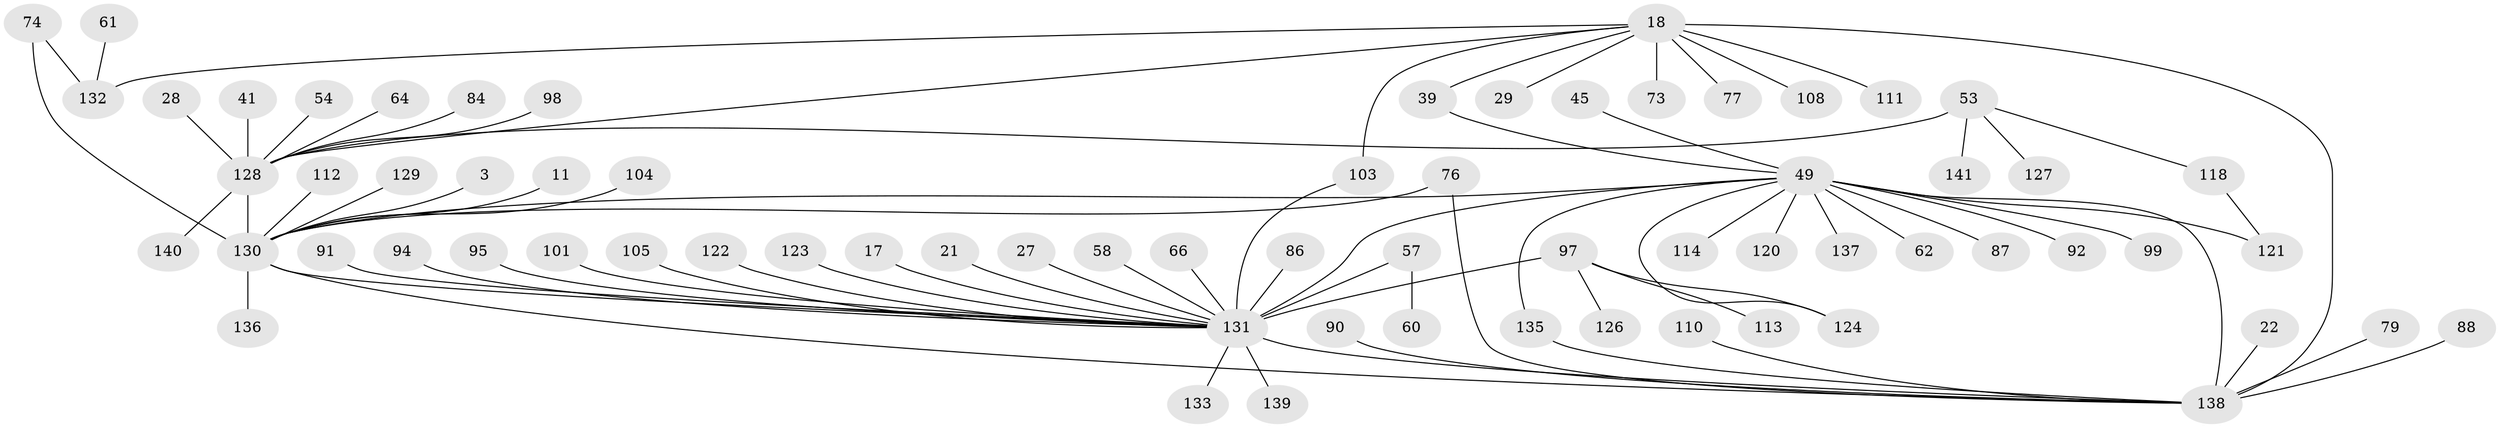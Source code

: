 // original degree distribution, {20: 0.0070921985815602835, 8: 0.02127659574468085, 1: 0.475177304964539, 5: 0.028368794326241134, 9: 0.014184397163120567, 12: 0.0070921985815602835, 3: 0.11347517730496454, 11: 0.0070921985815602835, 7: 0.0070921985815602835, 15: 0.0070921985815602835, 2: 0.23404255319148937, 6: 0.0070921985815602835, 4: 0.07092198581560284}
// Generated by graph-tools (version 1.1) at 2025/47/03/09/25 04:47:59]
// undirected, 70 vertices, 80 edges
graph export_dot {
graph [start="1"]
  node [color=gray90,style=filled];
  3;
  11;
  17;
  18;
  21;
  22;
  27;
  28;
  29;
  39;
  41;
  45;
  49 [super="+7+1"];
  53 [super="+50"];
  54;
  57 [super="+46"];
  58 [super="+40"];
  60;
  61;
  62 [super="+43"];
  64;
  66;
  73;
  74;
  76 [super="+56"];
  77;
  79;
  84;
  86;
  87;
  88;
  90 [super="+80"];
  91;
  92;
  94 [super="+93"];
  95;
  97 [super="+23"];
  98;
  99;
  101;
  103 [super="+96"];
  104 [super="+55"];
  105;
  108;
  110 [super="+19"];
  111;
  112 [super="+85"];
  113;
  114;
  118;
  120 [super="+68"];
  121 [super="+71"];
  122;
  123;
  124 [super="+107"];
  126;
  127;
  128 [super="+44+100+106+75"];
  129;
  130 [super="+9"];
  131 [super="+109+116+13+115+8+48+89"];
  132 [super="+51"];
  133;
  135 [super="+125"];
  136;
  137 [super="+82"];
  138 [super="+119+134+47"];
  139;
  140 [super="+24"];
  141;
  3 -- 130;
  11 -- 130;
  17 -- 131;
  18 -- 29;
  18 -- 39;
  18 -- 73;
  18 -- 77;
  18 -- 108;
  18 -- 111;
  18 -- 132 [weight=2];
  18 -- 138 [weight=4];
  18 -- 103;
  18 -- 128 [weight=2];
  21 -- 131;
  22 -- 138;
  27 -- 131;
  28 -- 128;
  39 -- 49;
  41 -- 128;
  45 -- 49;
  49 -- 114;
  49 -- 130 [weight=2];
  49 -- 87;
  49 -- 92;
  49 -- 99;
  49 -- 121 [weight=2];
  49 -- 131 [weight=4];
  49 -- 62;
  49 -- 120;
  49 -- 124;
  49 -- 137;
  49 -- 135;
  49 -- 138 [weight=5];
  53 -- 118;
  53 -- 141;
  53 -- 127;
  53 -- 128 [weight=2];
  54 -- 128;
  57 -- 60;
  57 -- 131 [weight=2];
  58 -- 131;
  61 -- 132;
  64 -- 128;
  66 -- 131;
  74 -- 132;
  74 -- 130;
  76 -- 130;
  76 -- 138;
  79 -- 138;
  84 -- 128;
  86 -- 131;
  88 -- 138;
  90 -- 138;
  91 -- 131;
  94 -- 131;
  95 -- 131;
  97 -- 126;
  97 -- 113;
  97 -- 124;
  97 -- 131 [weight=2];
  98 -- 128;
  101 -- 131;
  103 -- 131;
  104 -- 130;
  105 -- 131;
  110 -- 138;
  112 -- 130;
  118 -- 121;
  122 -- 131;
  123 -- 131;
  128 -- 130 [weight=4];
  128 -- 140;
  129 -- 130;
  130 -- 136;
  130 -- 131 [weight=2];
  130 -- 138 [weight=2];
  131 -- 139;
  131 -- 138 [weight=5];
  131 -- 133;
  135 -- 138;
}

